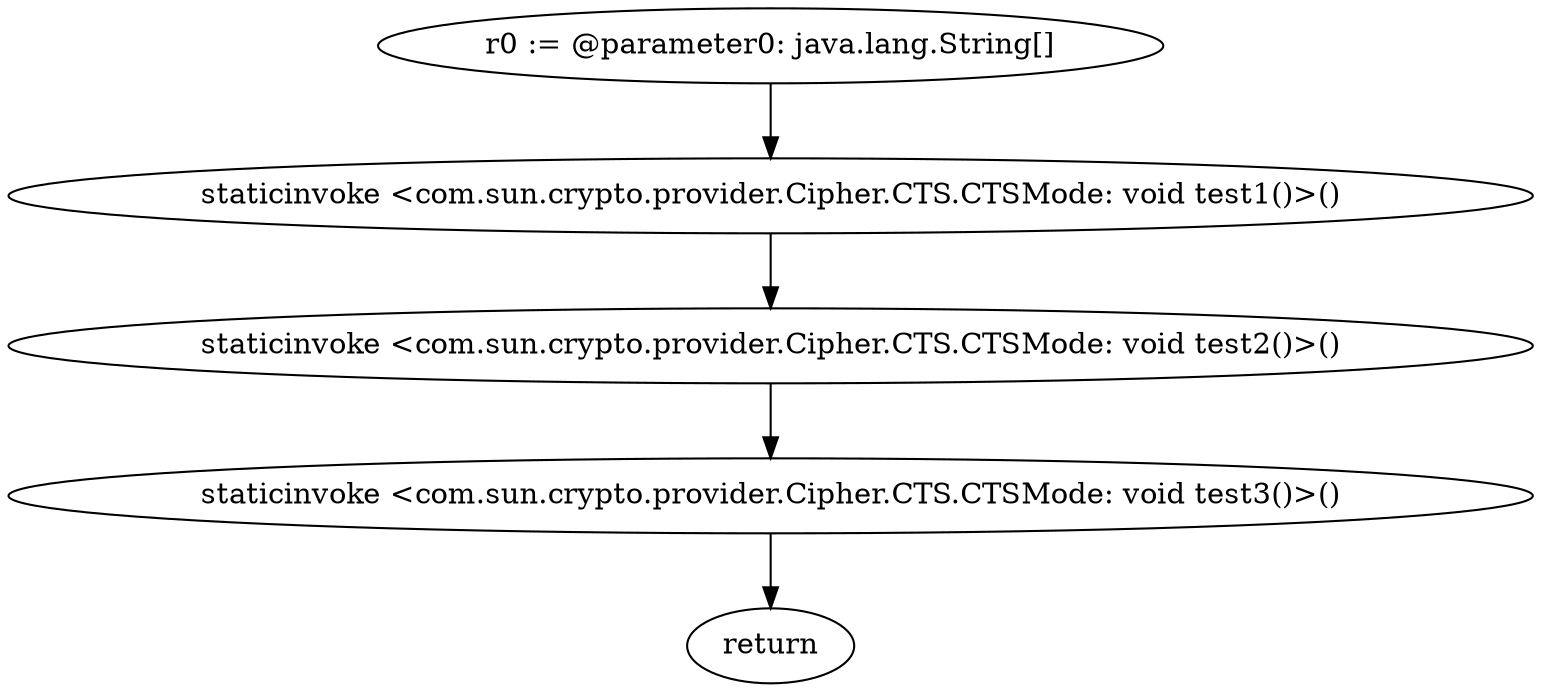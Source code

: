 digraph "unitGraph" {
    "r0 := @parameter0: java.lang.String[]"
    "staticinvoke <com.sun.crypto.provider.Cipher.CTS.CTSMode: void test1()>()"
    "staticinvoke <com.sun.crypto.provider.Cipher.CTS.CTSMode: void test2()>()"
    "staticinvoke <com.sun.crypto.provider.Cipher.CTS.CTSMode: void test3()>()"
    "return"
    "r0 := @parameter0: java.lang.String[]"->"staticinvoke <com.sun.crypto.provider.Cipher.CTS.CTSMode: void test1()>()";
    "staticinvoke <com.sun.crypto.provider.Cipher.CTS.CTSMode: void test1()>()"->"staticinvoke <com.sun.crypto.provider.Cipher.CTS.CTSMode: void test2()>()";
    "staticinvoke <com.sun.crypto.provider.Cipher.CTS.CTSMode: void test2()>()"->"staticinvoke <com.sun.crypto.provider.Cipher.CTS.CTSMode: void test3()>()";
    "staticinvoke <com.sun.crypto.provider.Cipher.CTS.CTSMode: void test3()>()"->"return";
}

